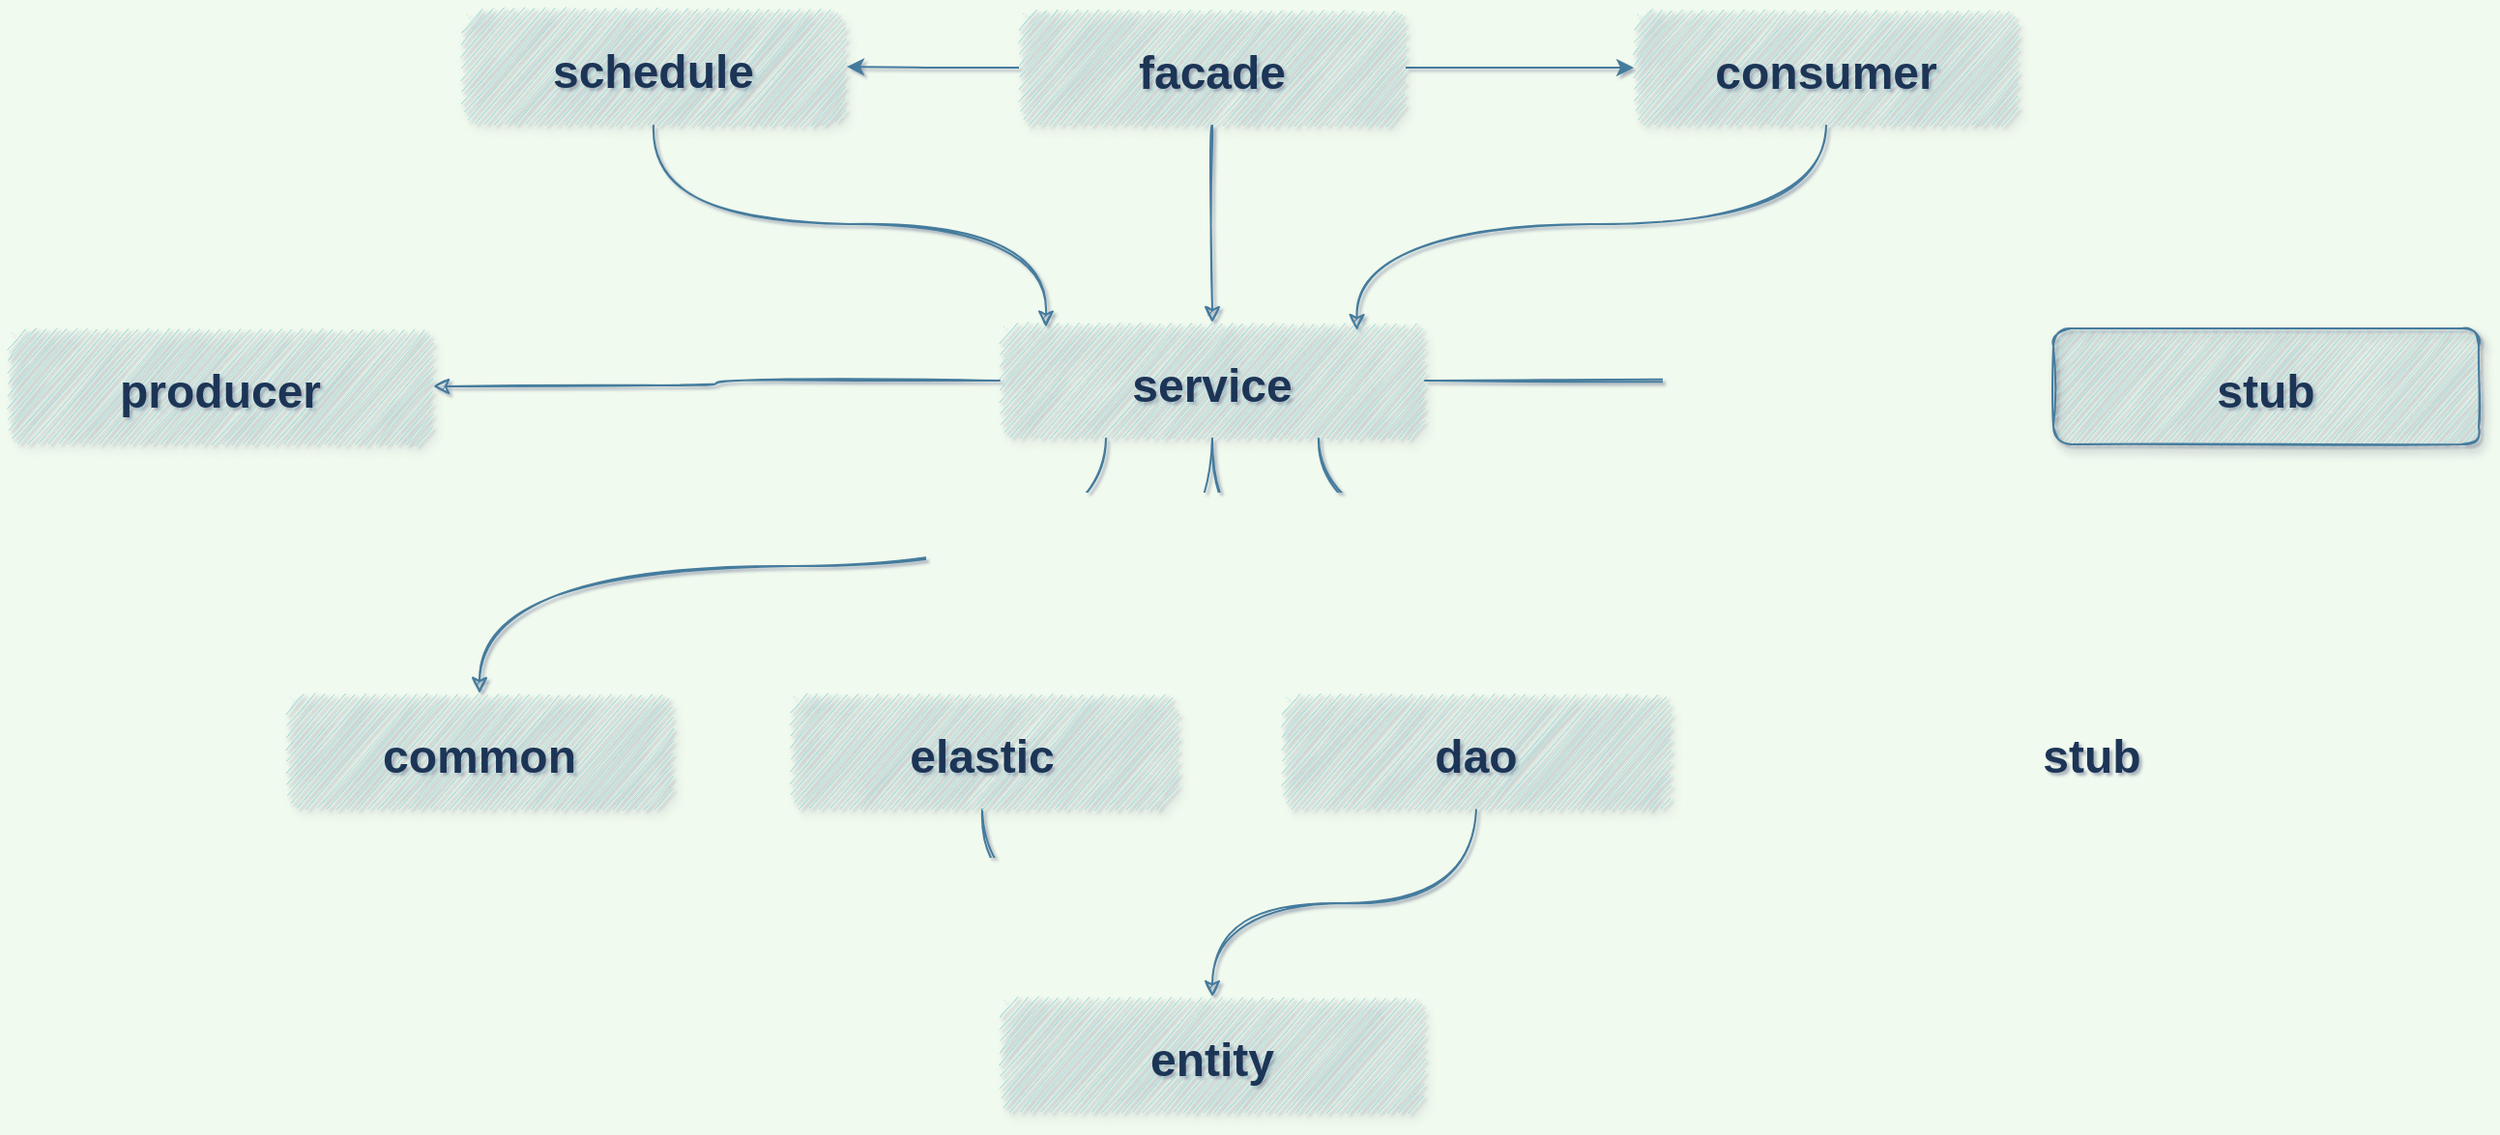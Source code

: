 <mxfile version="13.10.0" type="github"><diagram name="Page-1" id="97916047-d0de-89f5-080d-49f4d83e522f"><mxGraphModel dx="1769" dy="707" grid="0" gridSize="10" guides="1" tooltips="1" connect="1" arrows="1" fold="1" page="1" pageScale="1.5" pageWidth="1169" pageHeight="827" background="#F1FAEE" math="0" shadow="1"><root><mxCell id="0"/><mxCell id="1" parent="0"/><mxCell id="r2BiUSebEBFjabXjODAQ-83" style="edgeStyle=orthogonalEdgeStyle;orthogonalLoop=1;jettySize=auto;html=1;exitX=0.5;exitY=1;exitDx=0;exitDy=0;strokeColor=#457B9D;fillColor=#A8DADC;fontSize=24;fontColor=#1D3557;curved=1;sketch=1;labelBackgroundColor=#F1FAEE;" parent="1" source="2" target="3" edge="1"><mxGeometry relative="1" as="geometry"/></mxCell><mxCell id="pqGV1XuVgJJgS4zt7tVV-37" style="edgeStyle=orthogonalEdgeStyle;curved=0;rounded=1;sketch=0;orthogonalLoop=1;jettySize=auto;html=1;exitX=0;exitY=0.5;exitDx=0;exitDy=0;entryX=1;entryY=0.5;entryDx=0;entryDy=0;strokeColor=#457B9D;fillColor=#A8DADC;fontColor=#1D3557;" edge="1" parent="1" source="2" target="r2BiUSebEBFjabXjODAQ-55"><mxGeometry relative="1" as="geometry"/></mxCell><mxCell id="pqGV1XuVgJJgS4zt7tVV-38" style="edgeStyle=orthogonalEdgeStyle;curved=0;rounded=1;sketch=0;orthogonalLoop=1;jettySize=auto;html=1;exitX=1;exitY=0.5;exitDx=0;exitDy=0;strokeColor=#457B9D;fillColor=#A8DADC;fontColor=#1D3557;" edge="1" parent="1" source="2" target="4"><mxGeometry relative="1" as="geometry"/></mxCell><mxCell id="2" value="facade" style="fillColor=#A8DADC;strokeColor=none;shadow=1;fontStyle=1;fontColor=#1D3557;fontSize=24;sketch=1;rounded=1;" parent="1" vertex="1"><mxGeometry x="669" y="177" width="200" height="60" as="geometry"/></mxCell><mxCell id="r2BiUSebEBFjabXjODAQ-80" value="" style="edgeStyle=orthogonalEdgeStyle;orthogonalLoop=1;jettySize=auto;html=1;strokeColor=#457B9D;fillColor=#A8DADC;fontSize=24;fontColor=#1D3557;curved=1;sketch=1;labelBackgroundColor=#F1FAEE;" parent="1" source="3" target="r2BiUSebEBFjabXjODAQ-79" edge="1"><mxGeometry relative="1" as="geometry"/></mxCell><mxCell id="pqGV1XuVgJJgS4zt7tVV-28" style="edgeStyle=orthogonalEdgeStyle;orthogonalLoop=1;jettySize=auto;html=1;exitX=0.5;exitY=1;exitDx=0;exitDy=0;strokeColor=#457B9D;fontColor=#1D3557;curved=1;sketch=1;labelBackgroundColor=#F1FAEE;" edge="1" parent="1" source="3" target="r2BiUSebEBFjabXjODAQ-66"><mxGeometry relative="1" as="geometry"/></mxCell><mxCell id="pqGV1XuVgJJgS4zt7tVV-29" style="edgeStyle=orthogonalEdgeStyle;orthogonalLoop=1;jettySize=auto;html=1;exitX=0.5;exitY=1;exitDx=0;exitDy=0;entryX=0.5;entryY=0;entryDx=0;entryDy=0;strokeColor=#457B9D;fontColor=#1D3557;curved=1;sketch=1;labelBackgroundColor=#F1FAEE;" edge="1" parent="1" source="3" target="r2BiUSebEBFjabXjODAQ-62"><mxGeometry relative="1" as="geometry"/></mxCell><mxCell id="pqGV1XuVgJJgS4zt7tVV-30" style="edgeStyle=orthogonalEdgeStyle;orthogonalLoop=1;jettySize=auto;html=1;exitX=0.25;exitY=1;exitDx=0;exitDy=0;strokeColor=#457B9D;fontColor=#1D3557;curved=1;sketch=1;labelBackgroundColor=#F1FAEE;" edge="1" parent="1" source="3" target="pqGV1XuVgJJgS4zt7tVV-20"><mxGeometry relative="1" as="geometry"/></mxCell><mxCell id="pqGV1XuVgJJgS4zt7tVV-33" style="edgeStyle=orthogonalEdgeStyle;orthogonalLoop=1;jettySize=auto;html=1;exitX=0.75;exitY=1;exitDx=0;exitDy=0;strokeColor=#457B9D;fontColor=#1D3557;curved=1;sketch=1;labelBackgroundColor=#F1FAEE;" edge="1" parent="1" source="3" target="r2BiUSebEBFjabXjODAQ-64"><mxGeometry relative="1" as="geometry"/></mxCell><mxCell id="pqGV1XuVgJJgS4zt7tVV-35" style="edgeStyle=orthogonalEdgeStyle;orthogonalLoop=1;jettySize=auto;html=1;exitX=0;exitY=0.5;exitDx=0;exitDy=0;entryX=1;entryY=0.5;entryDx=0;entryDy=0;strokeColor=#457B9D;fontColor=#1D3557;curved=1;sketch=1;labelBackgroundColor=#F1FAEE;" edge="1" parent="1" source="3" target="r2BiUSebEBFjabXjODAQ-60"><mxGeometry relative="1" as="geometry"/></mxCell><mxCell id="3" value="service" style="fillColor=#A8DADC;strokeColor=none;shadow=1;fontStyle=1;fontColor=#1D3557;fontSize=24;sketch=1;rounded=1;" parent="1" vertex="1"><mxGeometry x="659" y="339" width="220" height="60" as="geometry"/></mxCell><mxCell id="pqGV1XuVgJJgS4zt7tVV-34" style="edgeStyle=orthogonalEdgeStyle;orthogonalLoop=1;jettySize=auto;html=1;exitX=0.5;exitY=1;exitDx=0;exitDy=0;entryX=0.84;entryY=0.067;entryDx=0;entryDy=0;entryPerimeter=0;strokeColor=#457B9D;fontColor=#1D3557;curved=1;sketch=1;labelBackgroundColor=#F1FAEE;" edge="1" parent="1" source="4" target="3"><mxGeometry relative="1" as="geometry"/></mxCell><mxCell id="4" value="consumer" style="fillColor=#A8DADC;strokeColor=none;shadow=1;fontStyle=1;fontColor=#1D3557;fontSize=24;sketch=1;rounded=1;" parent="1" vertex="1"><mxGeometry x="987" y="177" width="199" height="60" as="geometry"/></mxCell><mxCell id="r2BiUSebEBFjabXjODAQ-81" style="edgeStyle=orthogonalEdgeStyle;orthogonalLoop=1;jettySize=auto;html=1;exitX=0.5;exitY=1;exitDx=0;exitDy=0;entryX=0.109;entryY=0.039;entryDx=0;entryDy=0;entryPerimeter=0;strokeColor=#457B9D;fillColor=#A8DADC;fontSize=24;fontColor=#1D3557;curved=1;sketch=1;labelBackgroundColor=#F1FAEE;" parent="1" source="r2BiUSebEBFjabXjODAQ-55" target="3" edge="1"><mxGeometry relative="1" as="geometry"/></mxCell><mxCell id="r2BiUSebEBFjabXjODAQ-55" value="schedule" style="fillColor=#A8DADC;strokeColor=none;shadow=1;fontStyle=1;fontColor=#1D3557;fontSize=24;arcSize=24;sketch=1;rounded=1;" parent="1" vertex="1"><mxGeometry x="380" y="176" width="200" height="61" as="geometry"/></mxCell><mxCell id="r2BiUSebEBFjabXjODAQ-60" value="producer" style="fillColor=#A8DADC;strokeColor=none;shadow=1;fontStyle=1;fontColor=#1D3557;fontSize=24;sketch=1;rounded=1;" parent="1" vertex="1"><mxGeometry x="146" y="342" width="220" height="60" as="geometry"/></mxCell><mxCell id="pqGV1XuVgJJgS4zt7tVV-17" style="edgeStyle=orthogonalEdgeStyle;orthogonalLoop=1;jettySize=auto;html=1;exitX=0.5;exitY=1;exitDx=0;exitDy=0;entryX=0.5;entryY=0;entryDx=0;entryDy=0;strokeColor=#457B9D;fontColor=#1D3557;curved=1;sketch=1;labelBackgroundColor=#F1FAEE;" edge="1" parent="1" source="r2BiUSebEBFjabXjODAQ-62" target="r2BiUSebEBFjabXjODAQ-68"><mxGeometry relative="1" as="geometry"/></mxCell><mxCell id="r2BiUSebEBFjabXjODAQ-62" value="elastic" style="fillColor=#A8DADC;strokeColor=none;shadow=1;fontStyle=1;fontColor=#1D3557;fontSize=24;sketch=1;rounded=1;" parent="1" vertex="1"><mxGeometry x="550" y="531" width="200" height="60" as="geometry"/></mxCell><mxCell id="r2BiUSebEBFjabXjODAQ-64" value="stub" style="fillColor=#A8DADC;strokeColor=none;shadow=1;fontStyle=1;fontColor=#1D3557;fontSize=24;sketch=1;rounded=1;" parent="1" vertex="1"><mxGeometry x="1114" y="531" width="220" height="60" as="geometry"/></mxCell><mxCell id="r2BiUSebEBFjabXjODAQ-69" value="" style="edgeStyle=orthogonalEdgeStyle;orthogonalLoop=1;jettySize=auto;html=1;strokeColor=#457B9D;fillColor=#A8DADC;fontSize=24;fontColor=#1D3557;curved=1;sketch=1;labelBackgroundColor=#F1FAEE;" parent="1" source="r2BiUSebEBFjabXjODAQ-66" target="r2BiUSebEBFjabXjODAQ-68" edge="1"><mxGeometry relative="1" as="geometry"/></mxCell><mxCell id="r2BiUSebEBFjabXjODAQ-66" value="dao" style="fillColor=#A8DADC;strokeColor=none;shadow=1;fontStyle=1;fontColor=#1D3557;fontSize=24;sketch=1;rounded=1;" parent="1" vertex="1"><mxGeometry x="805" y="531" width="201" height="60" as="geometry"/></mxCell><mxCell id="r2BiUSebEBFjabXjODAQ-68" value="entity" style="fillColor=#A8DADC;strokeColor=none;shadow=1;fontStyle=1;fontColor=#1D3557;fontSize=24;sketch=1;rounded=1;" parent="1" vertex="1"><mxGeometry x="659" y="688" width="220" height="60" as="geometry"/></mxCell><mxCell id="r2BiUSebEBFjabXjODAQ-79" value="stub" style="fillColor=#A8DADC;strokeColor=#457B9D;shadow=1;fontStyle=1;fontSize=24;labelBackgroundColor=none;fontColor=#1D3557;sketch=1;rounded=1;" parent="1" vertex="1"><mxGeometry x="1204" y="342" width="220" height="60" as="geometry"/></mxCell><mxCell id="pqGV1XuVgJJgS4zt7tVV-20" value="common" style="fillColor=#A8DADC;strokeColor=none;shadow=1;fontStyle=1;fontColor=#1D3557;fontSize=24;sketch=1;rounded=1;" vertex="1" parent="1"><mxGeometry x="290" y="531" width="200" height="60" as="geometry"/></mxCell></root></mxGraphModel></diagram></mxfile>